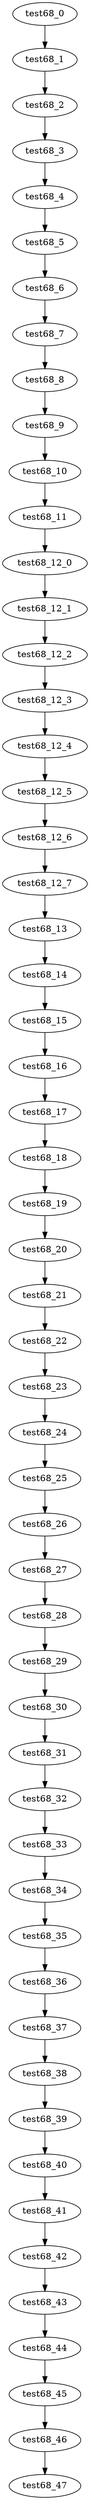 digraph G {
test68_0->test68_1;
test68_1->test68_2;
test68_2->test68_3;
test68_3->test68_4;
test68_4->test68_5;
test68_5->test68_6;
test68_6->test68_7;
test68_7->test68_8;
test68_8->test68_9;
test68_9->test68_10;
test68_10->test68_11;
test68_11->test68_12_0;
test68_12_0->test68_12_1;
test68_12_1->test68_12_2;
test68_12_2->test68_12_3;
test68_12_3->test68_12_4;
test68_12_4->test68_12_5;
test68_12_5->test68_12_6;
test68_12_6->test68_12_7;
test68_12_7->test68_13;
test68_13->test68_14;
test68_14->test68_15;
test68_15->test68_16;
test68_16->test68_17;
test68_17->test68_18;
test68_18->test68_19;
test68_19->test68_20;
test68_20->test68_21;
test68_21->test68_22;
test68_22->test68_23;
test68_23->test68_24;
test68_24->test68_25;
test68_25->test68_26;
test68_26->test68_27;
test68_27->test68_28;
test68_28->test68_29;
test68_29->test68_30;
test68_30->test68_31;
test68_31->test68_32;
test68_32->test68_33;
test68_33->test68_34;
test68_34->test68_35;
test68_35->test68_36;
test68_36->test68_37;
test68_37->test68_38;
test68_38->test68_39;
test68_39->test68_40;
test68_40->test68_41;
test68_41->test68_42;
test68_42->test68_43;
test68_43->test68_44;
test68_44->test68_45;
test68_45->test68_46;
test68_46->test68_47;

}
